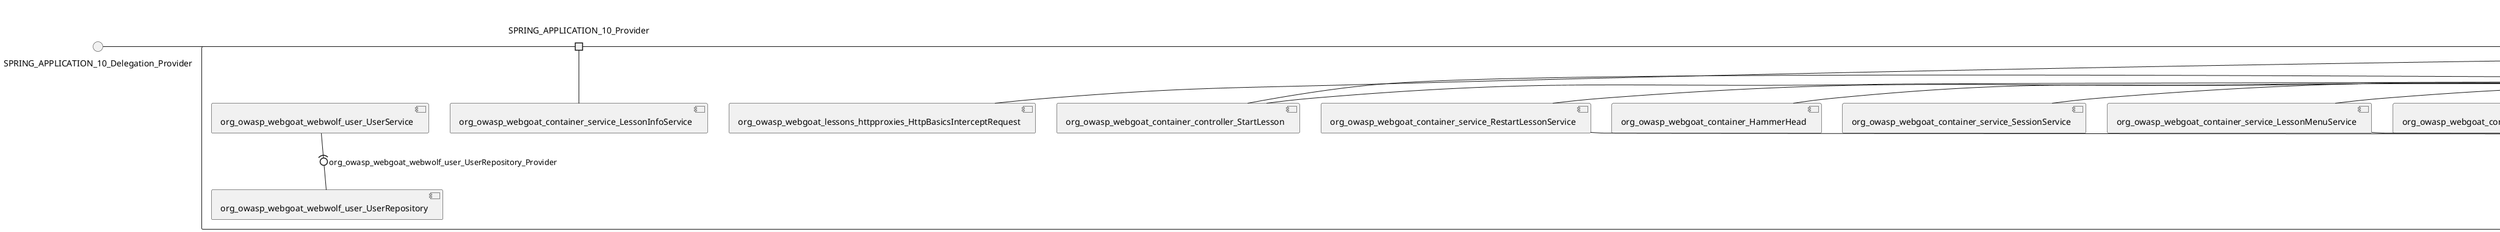 @startuml
skinparam fixCircleLabelOverlapping true
skinparam componentStyle uml2
() SPRING_APPLICATION_10_Delegation_Provider
() SPRING_APPLICATION_11_Delegation_Provider
() SPRING_APPLICATION_12_Delegation_Provider
() SPRING_APPLICATION_13_Delegation_Provider
() SPRING_APPLICATION_14_Delegation_Provider
() SPRING_APPLICATION_15_Delegation_Provider
() SPRING_APPLICATION_16_Delegation_Provider
() SPRING_APPLICATION_2_Delegation_Provider
() SPRING_APPLICATION_3_Delegation_Provider
() SPRING_APPLICATION_4_Delegation_Provider
() SPRING_APPLICATION_5_Delegation_Provider
() SPRING_APPLICATION_6_Delegation_Provider
() SPRING_APPLICATION_7_Delegation_Provider
() SPRING_APPLICATION_8_Delegation_Provider
() SPRING_APPLICATION_9_Delegation_Provider
() SPRING_APPLICATION_BypassRestrictions_FieldRestrictions_POST_Delegation_Provider
() SPRING_APPLICATION_BypassRestrictions_frontendValidation_POST_Delegation_Provider
() SPRING_APPLICATION_ChromeDevTools_dummy_POST_Delegation_Provider
() SPRING_APPLICATION_ChromeDevTools_network_POST_Delegation_Provider
() SPRING_APPLICATION_CrossSiteScriptingStored_stored_xss_POST_Delegation_Provider
() SPRING_APPLICATION_CrossSiteScriptingStored_stored_xss_follow_up_POST_Delegation_Provider
() SPRING_APPLICATION_CrossSiteScripting_attack1_POST_Delegation_Provider
() SPRING_APPLICATION_CrossSiteScripting_attack3_POST_Delegation_Provider
() SPRING_APPLICATION_CrossSiteScripting_attack4_POST_Delegation_Provider
() SPRING_APPLICATION_CrossSiteScripting_attack5a_GET_Delegation_Provider
() SPRING_APPLICATION_CrossSiteScripting_attack6a_POST_Delegation_Provider
() SPRING_APPLICATION_CrossSiteScripting_dom_follow_up_POST_Delegation_Provider
() SPRING_APPLICATION_CrossSiteScripting_phone_home_xss_POST_Delegation_Provider
() SPRING_APPLICATION_CrossSiteScripting_quiz_GET_POST_Delegation_Provider
() SPRING_APPLICATION_Delegation_Provider
() SPRING_APPLICATION_GET_10_Delegation_Provider
() SPRING_APPLICATION_GET_11_Delegation_Provider
() SPRING_APPLICATION_GET_2_Delegation_Provider
() SPRING_APPLICATION_GET_3_Delegation_Provider
() SPRING_APPLICATION_GET_4_Delegation_Provider
() SPRING_APPLICATION_GET_5_Delegation_Provider
() SPRING_APPLICATION_GET_6_Delegation_Provider
() SPRING_APPLICATION_GET_7_Delegation_Provider
() SPRING_APPLICATION_GET_8_Delegation_Provider
() SPRING_APPLICATION_GET_9_Delegation_Provider
() SPRING_APPLICATION_GET_Delegation_Provider
() SPRING_APPLICATION_HtmlTampering_task_POST_Delegation_Provider
() SPRING_APPLICATION_HttpBasics_attack1_POST_Delegation_Provider
() SPRING_APPLICATION_HttpBasics_attack2_POST_Delegation_Provider
() SPRING_APPLICATION_IDOR_diff_attributes_POST_Delegation_Provider
() SPRING_APPLICATION_IDOR_login_POST_Delegation_Provider
() SPRING_APPLICATION_IDOR_profile_alt_path_POST_Delegation_Provider
() SPRING_APPLICATION_InsecureDeserialization_task_POST_Delegation_Provider
() SPRING_APPLICATION_InsecureLogin_Delegation_Provider
() SPRING_APPLICATION_JWT_decode_POST_Delegation_Provider
() SPRING_APPLICATION_JWT_jku_Delegation_Provider
() SPRING_APPLICATION_JWT_kid_Delegation_Provider
() SPRING_APPLICATION_JWT_quiz_GET_POST_Delegation_Provider
() SPRING_APPLICATION_JWT_refresh_Delegation_Provider
() SPRING_APPLICATION_JWT_secret_POST_Delegation_Provider
() SPRING_APPLICATION_JWT_votings_Delegation_Provider
() SPRING_APPLICATION_LogSpoofing_log_bleeding_POST_Delegation_Provider
() SPRING_APPLICATION_LogSpoofing_log_spoofing_POST_Delegation_Provider
() SPRING_APPLICATION_POST_10_Delegation_Provider
() SPRING_APPLICATION_POST_11_Delegation_Provider
() SPRING_APPLICATION_POST_12_Delegation_Provider
() SPRING_APPLICATION_POST_13_Delegation_Provider
() SPRING_APPLICATION_POST_14_Delegation_Provider
() SPRING_APPLICATION_POST_15_Delegation_Provider
() SPRING_APPLICATION_POST_16_Delegation_Provider
() SPRING_APPLICATION_POST_17_Delegation_Provider
() SPRING_APPLICATION_POST_18_Delegation_Provider
() SPRING_APPLICATION_POST_2_Delegation_Provider
() SPRING_APPLICATION_POST_3_Delegation_Provider
() SPRING_APPLICATION_POST_4_Delegation_Provider
() SPRING_APPLICATION_POST_5_Delegation_Provider
() SPRING_APPLICATION_POST_6_Delegation_Provider
() SPRING_APPLICATION_POST_7_Delegation_Provider
() SPRING_APPLICATION_POST_8_Delegation_Provider
() SPRING_APPLICATION_POST_9_Delegation_Provider
() SPRING_APPLICATION_POST_Delegation_Provider
() SPRING_APPLICATION_PUT_Delegation_Provider
() SPRING_APPLICATION_PasswordReset_ForgotPassword_create_password_reset_link_POST_Delegation_Provider
() SPRING_APPLICATION_PasswordReset_SecurityQuestions_POST_Delegation_Provider
() SPRING_APPLICATION_PasswordReset_reset_Delegation_Provider
() SPRING_APPLICATION_PasswordReset_simple_mail_reset_POST_Delegation_Provider
() SPRING_APPLICATION_PathTraversal_profile_picture_GET_Delegation_Provider
() SPRING_APPLICATION_PathTraversal_profile_picture_fix_GET_Delegation_Provider
() SPRING_APPLICATION_PathTraversal_profile_upload_POST_Delegation_Provider
() SPRING_APPLICATION_PathTraversal_profile_upload_fix_POST_Delegation_Provider
() SPRING_APPLICATION_PathTraversal_profile_upload_remove_user_input_POST_Delegation_Provider
() SPRING_APPLICATION_PathTraversal_random_POST_Delegation_Provider
() SPRING_APPLICATION_PathTraversal_random_picture_GET_Delegation_Provider
() SPRING_APPLICATION_PathTraversal_zip_slip_Delegation_Provider
() SPRING_APPLICATION_SSRF_task1_POST_Delegation_Provider
() SPRING_APPLICATION_SSRF_task2_POST_Delegation_Provider
() SPRING_APPLICATION_SecurePasswords_assignment_POST_Delegation_Provider
() SPRING_APPLICATION_SqlInjectionAdvanced_attack6a_POST_Delegation_Provider
() SPRING_APPLICATION_SqlInjectionAdvanced_attack6b_POST_Delegation_Provider
() SPRING_APPLICATION_SqlInjectionAdvanced_challenge_Login_POST_Delegation_Provider
() SPRING_APPLICATION_SqlInjectionAdvanced_challenge_PUT_Delegation_Provider
() SPRING_APPLICATION_SqlInjectionAdvanced_quiz_GET_POST_Delegation_Provider
() SPRING_APPLICATION_SqlInjectionMitigations_attack10a_POST_Delegation_Provider
() SPRING_APPLICATION_SqlInjectionMitigations_attack10b_POST_Delegation_Provider
() SPRING_APPLICATION_SqlInjectionMitigations_attack12a_POST_Delegation_Provider
() SPRING_APPLICATION_SqlInjectionMitigations_servers_GET_Delegation_Provider
() SPRING_APPLICATION_SqlInjection_assignment5a_POST_Delegation_Provider
() SPRING_APPLICATION_SqlInjection_assignment5b_POST_Delegation_Provider
() SPRING_APPLICATION_SqlInjection_attack10_POST_Delegation_Provider
() SPRING_APPLICATION_SqlInjection_attack2_POST_Delegation_Provider
() SPRING_APPLICATION_SqlInjection_attack3_POST_Delegation_Provider
() SPRING_APPLICATION_SqlInjection_attack4_POST_Delegation_Provider
() SPRING_APPLICATION_SqlInjection_attack5_POST_Delegation_Provider
() SPRING_APPLICATION_SqlInjection_attack8_POST_Delegation_Provider
() SPRING_APPLICATION_SqlInjection_attack9_POST_Delegation_Provider
() SPRING_APPLICATION_SqlOnlyInputValidationOnKeywords_attack_POST_Delegation_Provider
() SPRING_APPLICATION_SqlOnlyInputValidation_attack_POST_Delegation_Provider
() SPRING_APPLICATION_VulnerableComponents_attack1_POST_Delegation_Provider
() SPRING_APPLICATION_WebWolf_GET_Delegation_Provider
() SPRING_APPLICATION_WebWolf_landing_Delegation_Provider
() SPRING_APPLICATION_WebWolf_mail_Delegation_Provider
() SPRING_APPLICATION_challenge_1_POST_Delegation_Provider
() SPRING_APPLICATION_challenge_5_POST_Delegation_Provider
() SPRING_APPLICATION_challenge_7_Delegation_Provider
() SPRING_APPLICATION_challenge_8_Delegation_Provider
() SPRING_APPLICATION_challenge_logo_Delegation_Provider
() SPRING_APPLICATION_cia_quiz_GET_POST_Delegation_Provider
() SPRING_APPLICATION_clientSideFiltering_attack1_POST_Delegation_Provider
() SPRING_APPLICATION_clientSideFiltering_challenge_store_coupons_GET_Delegation_Provider
() SPRING_APPLICATION_clientSideFiltering_getItForFree_POST_Delegation_Provider
() SPRING_APPLICATION_clientSideFiltering_salaries_GET_Delegation_Provider
() SPRING_APPLICATION_crypto_encoding_basic_auth_POST_Delegation_Provider
() SPRING_APPLICATION_crypto_encoding_xor_POST_Delegation_Provider
() SPRING_APPLICATION_crypto_hashing_POST_Delegation_Provider
() SPRING_APPLICATION_crypto_secure_defaults_POST_Delegation_Provider
() SPRING_APPLICATION_crypto_signing_verify_POST_Delegation_Provider
() SPRING_APPLICATION_csrf_feedback_message_POST_Delegation_Provider
() SPRING_APPLICATION_csrf_review_POST_Delegation_Provider
() SPRING_APPLICATION_files_GET_Delegation_Provider
() SPRING_APPLICATION_fileupload_POST_Delegation_Provider
() SPRING_APPLICATION_jwt_Delegation_Provider
() SPRING_APPLICATION_landing_Delegation_Provider
() SPRING_APPLICATION_lesson_template_Delegation_Provider
() SPRING_APPLICATION_login_oauth_mvc_GET_Delegation_Provider
() SPRING_APPLICATION_mail_DELETE_GET_POST_Delegation_Provider
() SPRING_APPLICATION_register_mvc_POST_Delegation_Provider
() SPRING_APPLICATION_registration_GET_Delegation_Provider
() SPRING_APPLICATION_requests_GET_Delegation_Provider
() SPRING_APPLICATION_scoreboard_data_GET_Delegation_Provider
() SPRING_APPLICATION_server_directory_GET_Delegation_Provider
() SPRING_APPLICATION_service_debug_labels_mvc_Delegation_Provider
() SPRING_APPLICATION_service_lessonoverview_mvc_Delegation_Provider
() SPRING_APPLICATION_xxe_comments_GET_Delegation_Provider
rectangle System {
[org_owasp_webgoat_container_HammerHead] [[webgoat-webgoat.repository#_1c0adm_kEe--UsCNfWT-6w]]
[org_owasp_webgoat_container_WebWolfRedirect] [[webgoat-webgoat.repository#_1c0adm_kEe--UsCNfWT-6w]]
[org_owasp_webgoat_container_controller_StartLesson] [[webgoat-webgoat.repository#_1c0adm_kEe--UsCNfWT-6w]]
[org_owasp_webgoat_container_controller_Welcome] [[webgoat-webgoat.repository#_1c0adm_kEe--UsCNfWT-6w]]
[org_owasp_webgoat_container_i18n_PluginMessages_Provider] [[webgoat-webgoat.repository#_1c0adm_kEe--UsCNfWT-6w]]
[org_owasp_webgoat_container_report_ReportCardController] [[webgoat-webgoat.repository#_1c0adm_kEe--UsCNfWT-6w]]
[org_owasp_webgoat_container_service_EnvironmentService] [[webgoat-webgoat.repository#_1c0adm_kEe--UsCNfWT-6w]]
[org_owasp_webgoat_container_service_HintService] [[webgoat-webgoat.repository#_1c0adm_kEe--UsCNfWT-6w]]
[org_owasp_webgoat_container_service_LabelDebugService] [[webgoat-webgoat.repository#_1c0adm_kEe--UsCNfWT-6w]]
[org_owasp_webgoat_container_service_LabelService] [[webgoat-webgoat.repository#_1c0adm_kEe--UsCNfWT-6w]]
[org_owasp_webgoat_container_service_LessonInfoService] [[webgoat-webgoat.repository#_1c0adm_kEe--UsCNfWT-6w]]
[org_owasp_webgoat_container_service_LessonMenuService] [[webgoat-webgoat.repository#_1c0adm_kEe--UsCNfWT-6w]]
[org_owasp_webgoat_container_service_LessonProgressService] [[webgoat-webgoat.repository#_1c0adm_kEe--UsCNfWT-6w]]
[org_owasp_webgoat_container_service_LessonTitleService] [[webgoat-webgoat.repository#_1c0adm_kEe--UsCNfWT-6w]]
[org_owasp_webgoat_container_service_RestartLessonService] [[webgoat-webgoat.repository#_1c0adm_kEe--UsCNfWT-6w]]
[org_owasp_webgoat_container_service_SessionService] [[webgoat-webgoat.repository#_1c0adm_kEe--UsCNfWT-6w]]
[org_owasp_webgoat_container_session_UserSessionData_Provider] [[webgoat-webgoat.repository#_1c0adm_kEe--UsCNfWT-6w]]
[org_owasp_webgoat_container_session_WebSession_Provider] [[webgoat-webgoat.repository#_1c0adm_kEe--UsCNfWT-6w]]
[org_owasp_webgoat_container_users_RegistrationController] [[webgoat-webgoat.repository#_1c0adm_kEe--UsCNfWT-6w]]
[org_owasp_webgoat_container_users_Scoreboard] [[webgoat-webgoat.repository#_1c0adm_kEe--UsCNfWT-6w]]
[org_owasp_webgoat_container_users_UserProgressRepository] [[webgoat-webgoat.repository#_1c0adm_kEe--UsCNfWT-6w]]
[org_owasp_webgoat_container_users_UserRepository] [[webgoat-webgoat.repository#_1c0adm_kEe--UsCNfWT-6w]]
[org_owasp_webgoat_container_users_UserService] [[webgoat-webgoat.repository#_1c0adm_kEe--UsCNfWT-6w]]
[org_owasp_webgoat_lessons_authbypass_VerifyAccount] [[webgoat-webgoat.repository#_1c0adm_kEe--UsCNfWT-6w]]
[org_owasp_webgoat_lessons_bypassrestrictions_BypassRestrictionsFieldRestrictions] [[webgoat-webgoat.repository#_1c0adm_kEe--UsCNfWT-6w]]
[org_owasp_webgoat_lessons_bypassrestrictions_BypassRestrictionsFrontendValidation] [[webgoat-webgoat.repository#_1c0adm_kEe--UsCNfWT-6w]]
[org_owasp_webgoat_lessons_challenges_FlagController] [[webgoat-webgoat.repository#_1c0adm_kEe--UsCNfWT-6w]]
[org_owasp_webgoat_lessons_challenges_challenge1_Assignment1] [[webgoat-webgoat.repository#_1c0adm_kEe--UsCNfWT-6w]]
[org_owasp_webgoat_lessons_challenges_challenge1_ImageServlet] [[webgoat-webgoat.repository#_1c0adm_kEe--UsCNfWT-6w]]
[org_owasp_webgoat_lessons_challenges_challenge5_Assignment5] [[webgoat-webgoat.repository#_1c0adm_kEe--UsCNfWT-6w]]
[org_owasp_webgoat_lessons_challenges_challenge7_Assignment7] [[webgoat-webgoat.repository#_1c0adm_kEe--UsCNfWT-6w]]
[org_owasp_webgoat_lessons_challenges_challenge8_Assignment8] [[webgoat-webgoat.repository#_1c0adm_kEe--UsCNfWT-6w]]
[org_owasp_webgoat_lessons_chromedevtools_NetworkDummy] [[webgoat-webgoat.repository#_1c0adm_kEe--UsCNfWT-6w]]
[org_owasp_webgoat_lessons_chromedevtools_NetworkLesson] [[webgoat-webgoat.repository#_1c0adm_kEe--UsCNfWT-6w]]
[org_owasp_webgoat_lessons_cia_CIAQuiz] [[webgoat-webgoat.repository#_1c0adm_kEe--UsCNfWT-6w]]
[org_owasp_webgoat_lessons_clientsidefiltering_ClientSideFilteringAssignment] [[webgoat-webgoat.repository#_1c0adm_kEe--UsCNfWT-6w]]
[org_owasp_webgoat_lessons_clientsidefiltering_ClientSideFilteringFreeAssignment] [[webgoat-webgoat.repository#_1c0adm_kEe--UsCNfWT-6w]]
[org_owasp_webgoat_lessons_clientsidefiltering_Salaries] [[webgoat-webgoat.repository#_1c0adm_kEe--UsCNfWT-6w]]
[org_owasp_webgoat_lessons_clientsidefiltering_ShopEndpoint] [[webgoat-webgoat.repository#_1c0adm_kEe--UsCNfWT-6w]]
[org_owasp_webgoat_lessons_cryptography_EncodingAssignment] [[webgoat-webgoat.repository#_1c0adm_kEe--UsCNfWT-6w]]
[org_owasp_webgoat_lessons_cryptography_HashingAssignment] [[webgoat-webgoat.repository#_1c0adm_kEe--UsCNfWT-6w]]
[org_owasp_webgoat_lessons_cryptography_SecureDefaultsAssignment] [[webgoat-webgoat.repository#_1c0adm_kEe--UsCNfWT-6w]]
[org_owasp_webgoat_lessons_cryptography_SigningAssignment] [[webgoat-webgoat.repository#_1c0adm_kEe--UsCNfWT-6w]]
[org_owasp_webgoat_lessons_cryptography_XOREncodingAssignment] [[webgoat-webgoat.repository#_1c0adm_kEe--UsCNfWT-6w]]
[org_owasp_webgoat_lessons_csrf_CSRFConfirmFlag1] [[webgoat-webgoat.repository#_1c0adm_kEe--UsCNfWT-6w]]
[org_owasp_webgoat_lessons_csrf_CSRFFeedback] [[webgoat-webgoat.repository#_1c0adm_kEe--UsCNfWT-6w]]
[org_owasp_webgoat_lessons_csrf_CSRFGetFlag] [[webgoat-webgoat.repository#_1c0adm_kEe--UsCNfWT-6w]]
[org_owasp_webgoat_lessons_csrf_CSRFLogin] [[webgoat-webgoat.repository#_1c0adm_kEe--UsCNfWT-6w]]
[org_owasp_webgoat_lessons_csrf_ForgedReviews] [[webgoat-webgoat.repository#_1c0adm_kEe--UsCNfWT-6w]]
[org_owasp_webgoat_lessons_csrf_ObjectMapper_Provider] [[webgoat-webgoat.repository#_1c0adm_kEe--UsCNfWT-6w]]
[org_owasp_webgoat_lessons_deserialization_InsecureDeserializationTask] [[webgoat-webgoat.repository#_1c0adm_kEe--UsCNfWT-6w]]
[org_owasp_webgoat_lessons_hijacksession_HijackSessionAssignment] [[webgoat-webgoat.repository#_1c0adm_kEe--UsCNfWT-6w]]
[org_owasp_webgoat_lessons_hijacksession_cas_HijackSessionAuthenticationProvider] [[webgoat-webgoat.repository#_1c0adm_kEe--UsCNfWT-6w]]
[org_owasp_webgoat_lessons_htmltampering_HtmlTamperingTask] [[webgoat-webgoat.repository#_1c0adm_kEe--UsCNfWT-6w]]
[org_owasp_webgoat_lessons_httpbasics_HttpBasicsLesson] [[webgoat-webgoat.repository#_1c0adm_kEe--UsCNfWT-6w]]
[org_owasp_webgoat_lessons_httpbasics_HttpBasicsQuiz] [[webgoat-webgoat.repository#_1c0adm_kEe--UsCNfWT-6w]]
[org_owasp_webgoat_lessons_httpproxies_HttpBasicsInterceptRequest] [[webgoat-webgoat.repository#_1c0adm_kEe--UsCNfWT-6w]]
[org_owasp_webgoat_lessons_idor_IDORDiffAttributes] [[webgoat-webgoat.repository#_1c0adm_kEe--UsCNfWT-6w]]
[org_owasp_webgoat_lessons_idor_IDOREditOtherProfile] [[webgoat-webgoat.repository#_1c0adm_kEe--UsCNfWT-6w]]
[org_owasp_webgoat_lessons_idor_IDORLogin] [[webgoat-webgoat.repository#_1c0adm_kEe--UsCNfWT-6w]]
[org_owasp_webgoat_lessons_idor_IDORViewOtherProfile] [[webgoat-webgoat.repository#_1c0adm_kEe--UsCNfWT-6w]]
[org_owasp_webgoat_lessons_idor_IDORViewOwnProfile] [[webgoat-webgoat.repository#_1c0adm_kEe--UsCNfWT-6w]]
[org_owasp_webgoat_lessons_idor_IDORViewOwnProfileAltUrl] [[webgoat-webgoat.repository#_1c0adm_kEe--UsCNfWT-6w]]
[org_owasp_webgoat_lessons_insecurelogin_InsecureLoginTask] [[webgoat-webgoat.repository#_1c0adm_kEe--UsCNfWT-6w]]
[org_owasp_webgoat_lessons_jwt_JWTDecodeEndpoint] [[webgoat-webgoat.repository#_1c0adm_kEe--UsCNfWT-6w]]
[org_owasp_webgoat_lessons_jwt_JWTQuiz] [[webgoat-webgoat.repository#_1c0adm_kEe--UsCNfWT-6w]]
[org_owasp_webgoat_lessons_jwt_JWTRefreshEndpoint] [[webgoat-webgoat.repository#_1c0adm_kEe--UsCNfWT-6w]]
[org_owasp_webgoat_lessons_jwt_JWTSecretKeyEndpoint] [[webgoat-webgoat.repository#_1c0adm_kEe--UsCNfWT-6w]]
[org_owasp_webgoat_lessons_jwt_JWTVotesEndpoint] [[webgoat-webgoat.repository#_1c0adm_kEe--UsCNfWT-6w]]
[org_owasp_webgoat_lessons_jwt_claimmisuse_JWTHeaderJKUEndpoint] [[webgoat-webgoat.repository#_1c0adm_kEe--UsCNfWT-6w]]
[org_owasp_webgoat_lessons_jwt_claimmisuse_JWTHeaderKIDEndpoint] [[webgoat-webgoat.repository#_1c0adm_kEe--UsCNfWT-6w]]
[org_owasp_webgoat_lessons_lessontemplate_SampleAttack] [[webgoat-webgoat.repository#_1c0adm_kEe--UsCNfWT-6w]]
[org_owasp_webgoat_lessons_logging_LogBleedingTask] [[webgoat-webgoat.repository#_1c0adm_kEe--UsCNfWT-6w]]
[org_owasp_webgoat_lessons_logging_LogSpoofingTask] [[webgoat-webgoat.repository#_1c0adm_kEe--UsCNfWT-6w]]
[org_owasp_webgoat_lessons_missingac_MissingFunctionACHiddenMenus] [[webgoat-webgoat.repository#_1c0adm_kEe--UsCNfWT-6w]]
[org_owasp_webgoat_lessons_missingac_MissingFunctionACUsers] [[webgoat-webgoat.repository#_1c0adm_kEe--UsCNfWT-6w]]
[org_owasp_webgoat_lessons_missingac_MissingFunctionACYourHash] [[webgoat-webgoat.repository#_1c0adm_kEe--UsCNfWT-6w]]
[org_owasp_webgoat_lessons_missingac_MissingFunctionACYourHashAdmin] [[webgoat-webgoat.repository#_1c0adm_kEe--UsCNfWT-6w]]
[org_owasp_webgoat_lessons_passwordreset_QuestionsAssignment] [[webgoat-webgoat.repository#_1c0adm_kEe--UsCNfWT-6w]]
[org_owasp_webgoat_lessons_passwordreset_ResetLinkAssignment] [[webgoat-webgoat.repository#_1c0adm_kEe--UsCNfWT-6w]]
[org_owasp_webgoat_lessons_passwordreset_ResetLinkAssignmentForgotPassword] [[webgoat-webgoat.repository#_1c0adm_kEe--UsCNfWT-6w]]
[org_owasp_webgoat_lessons_passwordreset_SecurityQuestionAssignment] [[webgoat-webgoat.repository#_1c0adm_kEe--UsCNfWT-6w]]
[org_owasp_webgoat_lessons_passwordreset_SimpleMailAssignment] [[webgoat-webgoat.repository#_1c0adm_kEe--UsCNfWT-6w]]
[org_owasp_webgoat_lessons_passwordreset_TriedQuestions] [[webgoat-webgoat.repository#_1c0adm_kEe--UsCNfWT-6w]]
[org_owasp_webgoat_lessons_pathtraversal_ProfileUpload] [[webgoat-webgoat.repository#_1c0adm_kEe--UsCNfWT-6w]]
[org_owasp_webgoat_lessons_pathtraversal_ProfileUploadFix] [[webgoat-webgoat.repository#_1c0adm_kEe--UsCNfWT-6w]]
[org_owasp_webgoat_lessons_pathtraversal_ProfileUploadRemoveUserInput] [[webgoat-webgoat.repository#_1c0adm_kEe--UsCNfWT-6w]]
[org_owasp_webgoat_lessons_pathtraversal_ProfileUploadRetrieval] [[webgoat-webgoat.repository#_1c0adm_kEe--UsCNfWT-6w]]
[org_owasp_webgoat_lessons_pathtraversal_ProfileZipSlip] [[webgoat-webgoat.repository#_1c0adm_kEe--UsCNfWT-6w]]
[org_owasp_webgoat_lessons_securepasswords_SecurePasswordsAssignment] [[webgoat-webgoat.repository#_1c0adm_kEe--UsCNfWT-6w]]
[org_owasp_webgoat_lessons_spoofcookie_SpoofCookieAssignment] [[webgoat-webgoat.repository#_1c0adm_kEe--UsCNfWT-6w]]
[org_owasp_webgoat_lessons_sqlinjection_advanced_SqlInjectionChallenge] [[webgoat-webgoat.repository#_1c0adm_kEe--UsCNfWT-6w]]
[org_owasp_webgoat_lessons_sqlinjection_advanced_SqlInjectionChallengeLogin] [[webgoat-webgoat.repository#_1c0adm_kEe--UsCNfWT-6w]]
[org_owasp_webgoat_lessons_sqlinjection_advanced_SqlInjectionLesson6a] [[webgoat-webgoat.repository#_1c0adm_kEe--UsCNfWT-6w]]
[org_owasp_webgoat_lessons_sqlinjection_advanced_SqlInjectionLesson6b] [[webgoat-webgoat.repository#_1c0adm_kEe--UsCNfWT-6w]]
[org_owasp_webgoat_lessons_sqlinjection_advanced_SqlInjectionQuiz] [[webgoat-webgoat.repository#_1c0adm_kEe--UsCNfWT-6w]]
[org_owasp_webgoat_lessons_sqlinjection_introduction_SqlInjectionLesson10] [[webgoat-webgoat.repository#_1c0adm_kEe--UsCNfWT-6w]]
[org_owasp_webgoat_lessons_sqlinjection_introduction_SqlInjectionLesson2] [[webgoat-webgoat.repository#_1c0adm_kEe--UsCNfWT-6w]]
[org_owasp_webgoat_lessons_sqlinjection_introduction_SqlInjectionLesson3] [[webgoat-webgoat.repository#_1c0adm_kEe--UsCNfWT-6w]]
[org_owasp_webgoat_lessons_sqlinjection_introduction_SqlInjectionLesson4] [[webgoat-webgoat.repository#_1c0adm_kEe--UsCNfWT-6w]]
[org_owasp_webgoat_lessons_sqlinjection_introduction_SqlInjectionLesson5] [[webgoat-webgoat.repository#_1c0adm_kEe--UsCNfWT-6w]]
[org_owasp_webgoat_lessons_sqlinjection_introduction_SqlInjectionLesson5a] [[webgoat-webgoat.repository#_1c0adm_kEe--UsCNfWT-6w]]
[org_owasp_webgoat_lessons_sqlinjection_introduction_SqlInjectionLesson5b] [[webgoat-webgoat.repository#_1c0adm_kEe--UsCNfWT-6w]]
[org_owasp_webgoat_lessons_sqlinjection_introduction_SqlInjectionLesson8] [[webgoat-webgoat.repository#_1c0adm_kEe--UsCNfWT-6w]]
[org_owasp_webgoat_lessons_sqlinjection_introduction_SqlInjectionLesson9] [[webgoat-webgoat.repository#_1c0adm_kEe--UsCNfWT-6w]]
[org_owasp_webgoat_lessons_sqlinjection_mitigation_Servers] [[webgoat-webgoat.repository#_1c0adm_kEe--UsCNfWT-6w]]
[org_owasp_webgoat_lessons_sqlinjection_mitigation_SqlInjectionLesson10a] [[webgoat-webgoat.repository#_1c0adm_kEe--UsCNfWT-6w]]
[org_owasp_webgoat_lessons_sqlinjection_mitigation_SqlInjectionLesson10b] [[webgoat-webgoat.repository#_1c0adm_kEe--UsCNfWT-6w]]
[org_owasp_webgoat_lessons_sqlinjection_mitigation_SqlInjectionLesson13] [[webgoat-webgoat.repository#_1c0adm_kEe--UsCNfWT-6w]]
[org_owasp_webgoat_lessons_sqlinjection_mitigation_SqlOnlyInputValidation] [[webgoat-webgoat.repository#_1c0adm_kEe--UsCNfWT-6w]]
[org_owasp_webgoat_lessons_sqlinjection_mitigation_SqlOnlyInputValidationOnKeywords] [[webgoat-webgoat.repository#_1c0adm_kEe--UsCNfWT-6w]]
[org_owasp_webgoat_lessons_ssrf_SSRFTask1] [[webgoat-webgoat.repository#_1c0adm_kEe--UsCNfWT-6w]]
[org_owasp_webgoat_lessons_ssrf_SSRFTask2] [[webgoat-webgoat.repository#_1c0adm_kEe--UsCNfWT-6w]]
[org_owasp_webgoat_lessons_vulnerablecomponents_VulnerableComponentsLesson] [[webgoat-webgoat.repository#_1c0adm_kEe--UsCNfWT-6w]]
[org_owasp_webgoat_lessons_webwolfintroduction_LandingAssignment] [[webgoat-webgoat.repository#_1c0adm_kEe--UsCNfWT-6w]]
[org_owasp_webgoat_lessons_webwolfintroduction_MailAssignment] [[webgoat-webgoat.repository#_1c0adm_kEe--UsCNfWT-6w]]
[org_owasp_webgoat_lessons_xss_CrossSiteScriptingLesson1] [[webgoat-webgoat.repository#_1c0adm_kEe--UsCNfWT-6w]]
[org_owasp_webgoat_lessons_xss_CrossSiteScriptingLesson3] [[webgoat-webgoat.repository#_1c0adm_kEe--UsCNfWT-6w]]
[org_owasp_webgoat_lessons_xss_CrossSiteScriptingLesson4] [[webgoat-webgoat.repository#_1c0adm_kEe--UsCNfWT-6w]]
[org_owasp_webgoat_lessons_xss_CrossSiteScriptingLesson5a] [[webgoat-webgoat.repository#_1c0adm_kEe--UsCNfWT-6w]]
[org_owasp_webgoat_lessons_xss_CrossSiteScriptingLesson6a] [[webgoat-webgoat.repository#_1c0adm_kEe--UsCNfWT-6w]]
[org_owasp_webgoat_lessons_xss_CrossSiteScriptingQuiz] [[webgoat-webgoat.repository#_1c0adm_kEe--UsCNfWT-6w]]
[org_owasp_webgoat_lessons_xss_DOMCrossSiteScripting] [[webgoat-webgoat.repository#_1c0adm_kEe--UsCNfWT-6w]]
[org_owasp_webgoat_lessons_xss_DOMCrossSiteScriptingVerifier] [[webgoat-webgoat.repository#_1c0adm_kEe--UsCNfWT-6w]]
[org_owasp_webgoat_lessons_xss_stored_StoredCrossSiteScriptingVerifier] [[webgoat-webgoat.repository#_1c0adm_kEe--UsCNfWT-6w]]
[org_owasp_webgoat_lessons_xss_stored_StoredXssComments] [[webgoat-webgoat.repository#_1c0adm_kEe--UsCNfWT-6w]]
[org_owasp_webgoat_lessons_xxe_BlindSendFileAssignment] [[webgoat-webgoat.repository#_1c0adm_kEe--UsCNfWT-6w]]
[org_owasp_webgoat_lessons_xxe_CommentsCache] [[webgoat-webgoat.repository#_1c0adm_kEe--UsCNfWT-6w]]
[org_owasp_webgoat_lessons_xxe_CommentsEndpoint] [[webgoat-webgoat.repository#_1c0adm_kEe--UsCNfWT-6w]]
[org_owasp_webgoat_lessons_xxe_ContentTypeAssignment] [[webgoat-webgoat.repository#_1c0adm_kEe--UsCNfWT-6w]]
[org_owasp_webgoat_lessons_xxe_SimpleXXE] [[webgoat-webgoat.repository#_1c0adm_kEe--UsCNfWT-6w]]
[org_owasp_webgoat_webwolf_FileServer] [[webgoat-webgoat.repository#_1c0adm_kEe--UsCNfWT-6w]]
[org_owasp_webgoat_webwolf_jwt_JWTController] [[webgoat-webgoat.repository#_1c0adm_kEe--UsCNfWT-6w]]
[org_owasp_webgoat_webwolf_mailbox_MailboxController] [[webgoat-webgoat.repository#_1c0adm_kEe--UsCNfWT-6w]]
[org_owasp_webgoat_webwolf_mailbox_MailboxRepository] [[webgoat-webgoat.repository#_1c0adm_kEe--UsCNfWT-6w]]
[org_owasp_webgoat_webwolf_requests_LandingPage] [[webgoat-webgoat.repository#_1c0adm_kEe--UsCNfWT-6w]]
[org_owasp_webgoat_webwolf_requests_Requests] [[webgoat-webgoat.repository#_1c0adm_kEe--UsCNfWT-6w]]
[org_owasp_webgoat_webwolf_user_UserRepository] [[webgoat-webgoat.repository#_1c0adm_kEe--UsCNfWT-6w]]
[org_owasp_webgoat_webwolf_user_UserService] [[webgoat-webgoat.repository#_1c0adm_kEe--UsCNfWT-6w]]
port SPRING_APPLICATION_10_Provider
SPRING_APPLICATION_10_Delegation_Provider - SPRING_APPLICATION_10_Provider
SPRING_APPLICATION_10_Provider - [org_owasp_webgoat_container_service_LessonInfoService]
port SPRING_APPLICATION_11_Provider
SPRING_APPLICATION_11_Delegation_Provider - SPRING_APPLICATION_11_Provider
SPRING_APPLICATION_11_Provider - [org_owasp_webgoat_lessons_cryptography_HashingAssignment]
port SPRING_APPLICATION_12_Provider
SPRING_APPLICATION_12_Delegation_Provider - SPRING_APPLICATION_12_Provider
SPRING_APPLICATION_12_Provider - [org_owasp_webgoat_container_controller_StartLesson]
port SPRING_APPLICATION_13_Provider
SPRING_APPLICATION_13_Delegation_Provider - SPRING_APPLICATION_13_Provider
SPRING_APPLICATION_13_Provider - [org_owasp_webgoat_lessons_httpproxies_HttpBasicsInterceptRequest]
port SPRING_APPLICATION_14_Provider
SPRING_APPLICATION_14_Delegation_Provider - SPRING_APPLICATION_14_Provider
SPRING_APPLICATION_14_Provider - [org_owasp_webgoat_webwolf_FileServer]
port SPRING_APPLICATION_15_Provider
SPRING_APPLICATION_15_Delegation_Provider - SPRING_APPLICATION_15_Provider
SPRING_APPLICATION_15_Provider - [org_owasp_webgoat_container_controller_StartLesson]
port SPRING_APPLICATION_16_Provider
SPRING_APPLICATION_16_Delegation_Provider - SPRING_APPLICATION_16_Provider
SPRING_APPLICATION_16_Provider - [org_owasp_webgoat_container_service_RestartLessonService]
port SPRING_APPLICATION_2_Provider
SPRING_APPLICATION_2_Delegation_Provider - SPRING_APPLICATION_2_Provider
SPRING_APPLICATION_2_Provider - [org_owasp_webgoat_container_HammerHead]
port SPRING_APPLICATION_3_Provider
SPRING_APPLICATION_3_Delegation_Provider - SPRING_APPLICATION_3_Provider
SPRING_APPLICATION_3_Provider - [org_owasp_webgoat_container_service_SessionService]
port SPRING_APPLICATION_4_Provider
SPRING_APPLICATION_4_Delegation_Provider - SPRING_APPLICATION_4_Provider
SPRING_APPLICATION_4_Provider - [org_owasp_webgoat_lessons_jwt_JWTSecretKeyEndpoint]
port SPRING_APPLICATION_5_Provider
SPRING_APPLICATION_5_Delegation_Provider - SPRING_APPLICATION_5_Provider
SPRING_APPLICATION_5_Provider - [org_owasp_webgoat_lessons_cryptography_SigningAssignment]
port SPRING_APPLICATION_6_Provider
SPRING_APPLICATION_6_Delegation_Provider - SPRING_APPLICATION_6_Provider
SPRING_APPLICATION_6_Provider - [org_owasp_webgoat_lessons_xxe_SimpleXXE]
port SPRING_APPLICATION_7_Provider
SPRING_APPLICATION_7_Delegation_Provider - SPRING_APPLICATION_7_Provider
SPRING_APPLICATION_7_Provider - [org_owasp_webgoat_container_service_LabelDebugService]
port SPRING_APPLICATION_8_Provider
SPRING_APPLICATION_8_Delegation_Provider - SPRING_APPLICATION_8_Provider
SPRING_APPLICATION_8_Provider - [org_owasp_webgoat_container_service_LessonMenuService]
port SPRING_APPLICATION_9_Provider
SPRING_APPLICATION_9_Delegation_Provider - SPRING_APPLICATION_9_Provider
SPRING_APPLICATION_9_Provider - [org_owasp_webgoat_container_service_LessonTitleService]
port SPRING_APPLICATION_BypassRestrictions_FieldRestrictions_POST_Provider
SPRING_APPLICATION_BypassRestrictions_FieldRestrictions_POST_Delegation_Provider - SPRING_APPLICATION_BypassRestrictions_FieldRestrictions_POST_Provider
SPRING_APPLICATION_BypassRestrictions_FieldRestrictions_POST_Provider - [org_owasp_webgoat_lessons_bypassrestrictions_BypassRestrictionsFieldRestrictions]
port SPRING_APPLICATION_BypassRestrictions_frontendValidation_POST_Provider
SPRING_APPLICATION_BypassRestrictions_frontendValidation_POST_Delegation_Provider - SPRING_APPLICATION_BypassRestrictions_frontendValidation_POST_Provider
SPRING_APPLICATION_BypassRestrictions_frontendValidation_POST_Provider - [org_owasp_webgoat_lessons_bypassrestrictions_BypassRestrictionsFrontendValidation]
port SPRING_APPLICATION_ChromeDevTools_dummy_POST_Provider
SPRING_APPLICATION_ChromeDevTools_dummy_POST_Delegation_Provider - SPRING_APPLICATION_ChromeDevTools_dummy_POST_Provider
SPRING_APPLICATION_ChromeDevTools_dummy_POST_Provider - [org_owasp_webgoat_lessons_chromedevtools_NetworkDummy]
port SPRING_APPLICATION_ChromeDevTools_network_POST_Provider
SPRING_APPLICATION_ChromeDevTools_network_POST_Delegation_Provider - SPRING_APPLICATION_ChromeDevTools_network_POST_Provider
SPRING_APPLICATION_ChromeDevTools_network_POST_Provider - [org_owasp_webgoat_lessons_chromedevtools_NetworkLesson]
port SPRING_APPLICATION_CrossSiteScriptingStored_stored_xss_POST_Provider
SPRING_APPLICATION_CrossSiteScriptingStored_stored_xss_POST_Delegation_Provider - SPRING_APPLICATION_CrossSiteScriptingStored_stored_xss_POST_Provider
SPRING_APPLICATION_CrossSiteScriptingStored_stored_xss_POST_Provider - [org_owasp_webgoat_lessons_xss_stored_StoredXssComments]
port SPRING_APPLICATION_CrossSiteScriptingStored_stored_xss_follow_up_POST_Provider
SPRING_APPLICATION_CrossSiteScriptingStored_stored_xss_follow_up_POST_Delegation_Provider - SPRING_APPLICATION_CrossSiteScriptingStored_stored_xss_follow_up_POST_Provider
SPRING_APPLICATION_CrossSiteScriptingStored_stored_xss_follow_up_POST_Provider - [org_owasp_webgoat_lessons_xss_stored_StoredCrossSiteScriptingVerifier]
port SPRING_APPLICATION_CrossSiteScripting_attack1_POST_Provider
SPRING_APPLICATION_CrossSiteScripting_attack1_POST_Delegation_Provider - SPRING_APPLICATION_CrossSiteScripting_attack1_POST_Provider
SPRING_APPLICATION_CrossSiteScripting_attack1_POST_Provider - [org_owasp_webgoat_lessons_xss_CrossSiteScriptingLesson1]
port SPRING_APPLICATION_CrossSiteScripting_attack3_POST_Provider
SPRING_APPLICATION_CrossSiteScripting_attack3_POST_Delegation_Provider - SPRING_APPLICATION_CrossSiteScripting_attack3_POST_Provider
SPRING_APPLICATION_CrossSiteScripting_attack3_POST_Provider - [org_owasp_webgoat_lessons_xss_CrossSiteScriptingLesson3]
port SPRING_APPLICATION_CrossSiteScripting_attack4_POST_Provider
SPRING_APPLICATION_CrossSiteScripting_attack4_POST_Delegation_Provider - SPRING_APPLICATION_CrossSiteScripting_attack4_POST_Provider
SPRING_APPLICATION_CrossSiteScripting_attack4_POST_Provider - [org_owasp_webgoat_lessons_xss_CrossSiteScriptingLesson4]
port SPRING_APPLICATION_CrossSiteScripting_attack5a_GET_Provider
SPRING_APPLICATION_CrossSiteScripting_attack5a_GET_Delegation_Provider - SPRING_APPLICATION_CrossSiteScripting_attack5a_GET_Provider
SPRING_APPLICATION_CrossSiteScripting_attack5a_GET_Provider - [org_owasp_webgoat_lessons_xss_CrossSiteScriptingLesson5a]
port SPRING_APPLICATION_CrossSiteScripting_attack6a_POST_Provider
SPRING_APPLICATION_CrossSiteScripting_attack6a_POST_Delegation_Provider - SPRING_APPLICATION_CrossSiteScripting_attack6a_POST_Provider
SPRING_APPLICATION_CrossSiteScripting_attack6a_POST_Provider - [org_owasp_webgoat_lessons_xss_CrossSiteScriptingLesson6a]
port SPRING_APPLICATION_CrossSiteScripting_dom_follow_up_POST_Provider
SPRING_APPLICATION_CrossSiteScripting_dom_follow_up_POST_Delegation_Provider - SPRING_APPLICATION_CrossSiteScripting_dom_follow_up_POST_Provider
SPRING_APPLICATION_CrossSiteScripting_dom_follow_up_POST_Provider - [org_owasp_webgoat_lessons_xss_DOMCrossSiteScriptingVerifier]
port SPRING_APPLICATION_CrossSiteScripting_phone_home_xss_POST_Provider
SPRING_APPLICATION_CrossSiteScripting_phone_home_xss_POST_Delegation_Provider - SPRING_APPLICATION_CrossSiteScripting_phone_home_xss_POST_Provider
SPRING_APPLICATION_CrossSiteScripting_phone_home_xss_POST_Provider - [org_owasp_webgoat_lessons_xss_DOMCrossSiteScripting]
port SPRING_APPLICATION_CrossSiteScripting_quiz_GET_POST_Provider
SPRING_APPLICATION_CrossSiteScripting_quiz_GET_POST_Delegation_Provider - SPRING_APPLICATION_CrossSiteScripting_quiz_GET_POST_Provider
SPRING_APPLICATION_CrossSiteScripting_quiz_GET_POST_Provider - [org_owasp_webgoat_lessons_xss_CrossSiteScriptingQuiz]
port SPRING_APPLICATION_Provider
SPRING_APPLICATION_Delegation_Provider - SPRING_APPLICATION_Provider
SPRING_APPLICATION_Provider - [org_owasp_webgoat_lessons_cryptography_HashingAssignment]
port SPRING_APPLICATION_GET_10_Provider
SPRING_APPLICATION_GET_10_Delegation_Provider - SPRING_APPLICATION_GET_10_Provider
SPRING_APPLICATION_GET_10_Provider - [org_owasp_webgoat_lessons_xss_stored_StoredXssComments]
port SPRING_APPLICATION_GET_11_Provider
SPRING_APPLICATION_GET_11_Delegation_Provider - SPRING_APPLICATION_GET_11_Provider
SPRING_APPLICATION_GET_11_Provider - [org_owasp_webgoat_lessons_idor_IDORViewOtherProfile]
port SPRING_APPLICATION_GET_2_Provider
SPRING_APPLICATION_GET_2_Delegation_Provider - SPRING_APPLICATION_GET_2_Provider
SPRING_APPLICATION_GET_2_Provider - [org_owasp_webgoat_lessons_idor_IDORViewOwnProfile]
port SPRING_APPLICATION_GET_3_Provider
SPRING_APPLICATION_GET_3_Delegation_Provider - SPRING_APPLICATION_GET_3_Provider
SPRING_APPLICATION_GET_3_Provider - [org_owasp_webgoat_lessons_missingac_MissingFunctionACUsers]
port SPRING_APPLICATION_GET_4_Provider
SPRING_APPLICATION_GET_4_Delegation_Provider - SPRING_APPLICATION_GET_4_Provider
SPRING_APPLICATION_GET_4_Provider - [org_owasp_webgoat_container_report_ReportCardController]
port SPRING_APPLICATION_GET_5_Provider
SPRING_APPLICATION_GET_5_Delegation_Provider - SPRING_APPLICATION_GET_5_Provider
SPRING_APPLICATION_GET_5_Provider - [org_owasp_webgoat_lessons_csrf_ForgedReviews]
port SPRING_APPLICATION_GET_6_Provider
SPRING_APPLICATION_GET_6_Delegation_Provider - SPRING_APPLICATION_GET_6_Provider
SPRING_APPLICATION_GET_6_Provider - [org_owasp_webgoat_container_service_HintService]
port SPRING_APPLICATION_GET_7_Provider
SPRING_APPLICATION_GET_7_Delegation_Provider - SPRING_APPLICATION_GET_7_Provider
SPRING_APPLICATION_GET_7_Provider - [org_owasp_webgoat_container_controller_Welcome]
port SPRING_APPLICATION_GET_8_Provider
SPRING_APPLICATION_GET_8_Delegation_Provider - SPRING_APPLICATION_GET_8_Provider
SPRING_APPLICATION_GET_8_Provider - [org_owasp_webgoat_lessons_spoofcookie_SpoofCookieAssignment]
port SPRING_APPLICATION_GET_9_Provider
SPRING_APPLICATION_GET_9_Delegation_Provider - SPRING_APPLICATION_GET_9_Provider
SPRING_APPLICATION_GET_9_Provider - [org_owasp_webgoat_lessons_cryptography_EncodingAssignment]
port SPRING_APPLICATION_GET_Provider
SPRING_APPLICATION_GET_Delegation_Provider - SPRING_APPLICATION_GET_Provider
SPRING_APPLICATION_GET_Provider - [org_owasp_webgoat_container_service_LabelService]
port SPRING_APPLICATION_HtmlTampering_task_POST_Provider
SPRING_APPLICATION_HtmlTampering_task_POST_Delegation_Provider - SPRING_APPLICATION_HtmlTampering_task_POST_Provider
SPRING_APPLICATION_HtmlTampering_task_POST_Provider - [org_owasp_webgoat_lessons_htmltampering_HtmlTamperingTask]
port SPRING_APPLICATION_HttpBasics_attack1_POST_Provider
SPRING_APPLICATION_HttpBasics_attack1_POST_Delegation_Provider - SPRING_APPLICATION_HttpBasics_attack1_POST_Provider
SPRING_APPLICATION_HttpBasics_attack1_POST_Provider - [org_owasp_webgoat_lessons_httpbasics_HttpBasicsLesson]
port SPRING_APPLICATION_HttpBasics_attack2_POST_Provider
SPRING_APPLICATION_HttpBasics_attack2_POST_Delegation_Provider - SPRING_APPLICATION_HttpBasics_attack2_POST_Provider
SPRING_APPLICATION_HttpBasics_attack2_POST_Provider - [org_owasp_webgoat_lessons_httpbasics_HttpBasicsQuiz]
port SPRING_APPLICATION_IDOR_diff_attributes_POST_Provider
SPRING_APPLICATION_IDOR_diff_attributes_POST_Delegation_Provider - SPRING_APPLICATION_IDOR_diff_attributes_POST_Provider
SPRING_APPLICATION_IDOR_diff_attributes_POST_Provider - [org_owasp_webgoat_lessons_idor_IDORDiffAttributes]
port SPRING_APPLICATION_IDOR_login_POST_Provider
SPRING_APPLICATION_IDOR_login_POST_Delegation_Provider - SPRING_APPLICATION_IDOR_login_POST_Provider
SPRING_APPLICATION_IDOR_login_POST_Provider - [org_owasp_webgoat_lessons_idor_IDORLogin]
port SPRING_APPLICATION_IDOR_profile_alt_path_POST_Provider
SPRING_APPLICATION_IDOR_profile_alt_path_POST_Delegation_Provider - SPRING_APPLICATION_IDOR_profile_alt_path_POST_Provider
SPRING_APPLICATION_IDOR_profile_alt_path_POST_Provider - [org_owasp_webgoat_lessons_idor_IDORViewOwnProfileAltUrl]
port SPRING_APPLICATION_InsecureDeserialization_task_POST_Provider
SPRING_APPLICATION_InsecureDeserialization_task_POST_Delegation_Provider - SPRING_APPLICATION_InsecureDeserialization_task_POST_Provider
SPRING_APPLICATION_InsecureDeserialization_task_POST_Provider - [org_owasp_webgoat_lessons_deserialization_InsecureDeserializationTask]
port SPRING_APPLICATION_InsecureLogin_Provider
SPRING_APPLICATION_InsecureLogin_Delegation_Provider - SPRING_APPLICATION_InsecureLogin_Provider
SPRING_APPLICATION_InsecureLogin_Provider - [org_owasp_webgoat_lessons_insecurelogin_InsecureLoginTask]
port SPRING_APPLICATION_JWT_decode_POST_Provider
SPRING_APPLICATION_JWT_decode_POST_Delegation_Provider - SPRING_APPLICATION_JWT_decode_POST_Provider
SPRING_APPLICATION_JWT_decode_POST_Provider - [org_owasp_webgoat_lessons_jwt_JWTDecodeEndpoint]
port SPRING_APPLICATION_JWT_jku_Provider
SPRING_APPLICATION_JWT_jku_Delegation_Provider - SPRING_APPLICATION_JWT_jku_Provider
SPRING_APPLICATION_JWT_jku_Provider - [org_owasp_webgoat_lessons_jwt_claimmisuse_JWTHeaderJKUEndpoint]
port SPRING_APPLICATION_JWT_kid_Provider
SPRING_APPLICATION_JWT_kid_Delegation_Provider - SPRING_APPLICATION_JWT_kid_Provider
SPRING_APPLICATION_JWT_kid_Provider - [org_owasp_webgoat_lessons_jwt_claimmisuse_JWTHeaderKIDEndpoint]
port SPRING_APPLICATION_JWT_quiz_GET_POST_Provider
SPRING_APPLICATION_JWT_quiz_GET_POST_Delegation_Provider - SPRING_APPLICATION_JWT_quiz_GET_POST_Provider
SPRING_APPLICATION_JWT_quiz_GET_POST_Provider - [org_owasp_webgoat_lessons_jwt_JWTQuiz]
port SPRING_APPLICATION_JWT_refresh_Provider
SPRING_APPLICATION_JWT_refresh_Delegation_Provider - SPRING_APPLICATION_JWT_refresh_Provider
SPRING_APPLICATION_JWT_refresh_Provider - [org_owasp_webgoat_lessons_jwt_JWTRefreshEndpoint]
port SPRING_APPLICATION_JWT_secret_POST_Provider
SPRING_APPLICATION_JWT_secret_POST_Delegation_Provider - SPRING_APPLICATION_JWT_secret_POST_Provider
SPRING_APPLICATION_JWT_secret_POST_Provider - [org_owasp_webgoat_lessons_jwt_JWTSecretKeyEndpoint]
port SPRING_APPLICATION_JWT_votings_Provider
SPRING_APPLICATION_JWT_votings_Delegation_Provider - SPRING_APPLICATION_JWT_votings_Provider
SPRING_APPLICATION_JWT_votings_Provider - [org_owasp_webgoat_lessons_jwt_JWTVotesEndpoint]
port SPRING_APPLICATION_LogSpoofing_log_bleeding_POST_Provider
SPRING_APPLICATION_LogSpoofing_log_bleeding_POST_Delegation_Provider - SPRING_APPLICATION_LogSpoofing_log_bleeding_POST_Provider
SPRING_APPLICATION_LogSpoofing_log_bleeding_POST_Provider - [org_owasp_webgoat_lessons_logging_LogBleedingTask]
port SPRING_APPLICATION_LogSpoofing_log_spoofing_POST_Provider
SPRING_APPLICATION_LogSpoofing_log_spoofing_POST_Delegation_Provider - SPRING_APPLICATION_LogSpoofing_log_spoofing_POST_Provider
SPRING_APPLICATION_LogSpoofing_log_spoofing_POST_Provider - [org_owasp_webgoat_lessons_logging_LogSpoofingTask]
port SPRING_APPLICATION_POST_10_Provider
SPRING_APPLICATION_POST_10_Delegation_Provider - SPRING_APPLICATION_POST_10_Provider
SPRING_APPLICATION_POST_10_Provider - [org_owasp_webgoat_lessons_xxe_ContentTypeAssignment]
port SPRING_APPLICATION_POST_11_Provider
SPRING_APPLICATION_POST_11_Delegation_Provider - SPRING_APPLICATION_POST_11_Provider
SPRING_APPLICATION_POST_11_Provider - [org_owasp_webgoat_lessons_challenges_FlagController]
port SPRING_APPLICATION_POST_12_Provider
SPRING_APPLICATION_POST_12_Delegation_Provider - SPRING_APPLICATION_POST_12_Provider
SPRING_APPLICATION_POST_12_Provider - [org_owasp_webgoat_lessons_csrf_CSRFConfirmFlag1]
port SPRING_APPLICATION_POST_13_Provider
SPRING_APPLICATION_POST_13_Delegation_Provider - SPRING_APPLICATION_POST_13_Provider
SPRING_APPLICATION_POST_13_Provider - [org_owasp_webgoat_lessons_authbypass_VerifyAccount]
port SPRING_APPLICATION_POST_14_Provider
SPRING_APPLICATION_POST_14_Delegation_Provider - SPRING_APPLICATION_POST_14_Provider
SPRING_APPLICATION_POST_14_Provider - [org_owasp_webgoat_lessons_missingac_MissingFunctionACYourHash]
port SPRING_APPLICATION_POST_15_Provider
SPRING_APPLICATION_POST_15_Delegation_Provider - SPRING_APPLICATION_POST_15_Provider
SPRING_APPLICATION_POST_15_Provider - [org_owasp_webgoat_lessons_passwordreset_QuestionsAssignment]
port SPRING_APPLICATION_POST_16_Provider
SPRING_APPLICATION_POST_16_Delegation_Provider - SPRING_APPLICATION_POST_16_Provider
SPRING_APPLICATION_POST_16_Provider - [org_owasp_webgoat_lessons_spoofcookie_SpoofCookieAssignment]
port SPRING_APPLICATION_POST_17_Provider
SPRING_APPLICATION_POST_17_Delegation_Provider - SPRING_APPLICATION_POST_17_Provider
SPRING_APPLICATION_POST_17_Provider - [org_owasp_webgoat_lessons_csrf_CSRFLogin]
port SPRING_APPLICATION_POST_18_Provider
SPRING_APPLICATION_POST_18_Delegation_Provider - SPRING_APPLICATION_POST_18_Provider
SPRING_APPLICATION_POST_18_Provider - [org_owasp_webgoat_lessons_missingac_MissingFunctionACUsers]
port SPRING_APPLICATION_POST_2_Provider
SPRING_APPLICATION_POST_2_Delegation_Provider - SPRING_APPLICATION_POST_2_Provider
SPRING_APPLICATION_POST_2_Provider - [org_owasp_webgoat_lessons_xxe_SimpleXXE]
port SPRING_APPLICATION_POST_3_Provider
SPRING_APPLICATION_POST_3_Delegation_Provider - SPRING_APPLICATION_POST_3_Provider
SPRING_APPLICATION_POST_3_Provider - [org_owasp_webgoat_lessons_csrf_CSRFGetFlag]
port SPRING_APPLICATION_POST_4_Provider
SPRING_APPLICATION_POST_4_Delegation_Provider - SPRING_APPLICATION_POST_4_Provider
SPRING_APPLICATION_POST_4_Provider - [org_owasp_webgoat_lessons_missingac_MissingFunctionACYourHashAdmin]
port SPRING_APPLICATION_POST_5_Provider
SPRING_APPLICATION_POST_5_Delegation_Provider - SPRING_APPLICATION_POST_5_Provider
SPRING_APPLICATION_POST_5_Provider - [org_owasp_webgoat_lessons_xxe_BlindSendFileAssignment]
port SPRING_APPLICATION_POST_6_Provider
SPRING_APPLICATION_POST_6_Delegation_Provider - SPRING_APPLICATION_POST_6_Provider
SPRING_APPLICATION_POST_6_Provider - [org_owasp_webgoat_lessons_hijacksession_HijackSessionAssignment]
port SPRING_APPLICATION_POST_7_Provider
SPRING_APPLICATION_POST_7_Delegation_Provider - SPRING_APPLICATION_POST_7_Provider
SPRING_APPLICATION_POST_7_Provider - [org_owasp_webgoat_lessons_passwordreset_SimpleMailAssignment]
port SPRING_APPLICATION_POST_8_Provider
SPRING_APPLICATION_POST_8_Delegation_Provider - SPRING_APPLICATION_POST_8_Provider
SPRING_APPLICATION_POST_8_Provider - [org_owasp_webgoat_lessons_missingac_MissingFunctionACHiddenMenus]
port SPRING_APPLICATION_POST_9_Provider
SPRING_APPLICATION_POST_9_Delegation_Provider - SPRING_APPLICATION_POST_9_Provider
SPRING_APPLICATION_POST_9_Provider - [org_owasp_webgoat_lessons_csrf_CSRFFeedback]
port SPRING_APPLICATION_POST_Provider
SPRING_APPLICATION_POST_Delegation_Provider - SPRING_APPLICATION_POST_Provider
SPRING_APPLICATION_POST_Provider - [org_owasp_webgoat_lessons_chromedevtools_NetworkLesson]
port SPRING_APPLICATION_PUT_Provider
SPRING_APPLICATION_PUT_Delegation_Provider - SPRING_APPLICATION_PUT_Provider
SPRING_APPLICATION_PUT_Provider - [org_owasp_webgoat_lessons_idor_IDOREditOtherProfile]
port SPRING_APPLICATION_PasswordReset_ForgotPassword_create_password_reset_link_POST_Provider
SPRING_APPLICATION_PasswordReset_ForgotPassword_create_password_reset_link_POST_Delegation_Provider - SPRING_APPLICATION_PasswordReset_ForgotPassword_create_password_reset_link_POST_Provider
SPRING_APPLICATION_PasswordReset_ForgotPassword_create_password_reset_link_POST_Provider - [org_owasp_webgoat_lessons_passwordreset_ResetLinkAssignmentForgotPassword]
port SPRING_APPLICATION_PasswordReset_SecurityQuestions_POST_Provider
SPRING_APPLICATION_PasswordReset_SecurityQuestions_POST_Delegation_Provider - SPRING_APPLICATION_PasswordReset_SecurityQuestions_POST_Provider
SPRING_APPLICATION_PasswordReset_SecurityQuestions_POST_Provider - [org_owasp_webgoat_lessons_passwordreset_SecurityQuestionAssignment]
port SPRING_APPLICATION_PasswordReset_reset_Provider
SPRING_APPLICATION_PasswordReset_reset_Delegation_Provider - SPRING_APPLICATION_PasswordReset_reset_Provider
SPRING_APPLICATION_PasswordReset_reset_Provider - [org_owasp_webgoat_lessons_passwordreset_ResetLinkAssignment]
port SPRING_APPLICATION_PasswordReset_simple_mail_reset_POST_Provider
SPRING_APPLICATION_PasswordReset_simple_mail_reset_POST_Delegation_Provider - SPRING_APPLICATION_PasswordReset_simple_mail_reset_POST_Provider
SPRING_APPLICATION_PasswordReset_simple_mail_reset_POST_Provider - [org_owasp_webgoat_lessons_passwordreset_SimpleMailAssignment]
port SPRING_APPLICATION_PathTraversal_profile_picture_GET_Provider
SPRING_APPLICATION_PathTraversal_profile_picture_GET_Delegation_Provider - SPRING_APPLICATION_PathTraversal_profile_picture_GET_Provider
SPRING_APPLICATION_PathTraversal_profile_picture_GET_Provider - [org_owasp_webgoat_lessons_pathtraversal_ProfileUpload]
port SPRING_APPLICATION_PathTraversal_profile_picture_fix_GET_Provider
SPRING_APPLICATION_PathTraversal_profile_picture_fix_GET_Delegation_Provider - SPRING_APPLICATION_PathTraversal_profile_picture_fix_GET_Provider
SPRING_APPLICATION_PathTraversal_profile_picture_fix_GET_Provider - [org_owasp_webgoat_lessons_pathtraversal_ProfileUploadFix]
port SPRING_APPLICATION_PathTraversal_profile_upload_POST_Provider
SPRING_APPLICATION_PathTraversal_profile_upload_POST_Delegation_Provider - SPRING_APPLICATION_PathTraversal_profile_upload_POST_Provider
SPRING_APPLICATION_PathTraversal_profile_upload_POST_Provider - [org_owasp_webgoat_lessons_pathtraversal_ProfileUpload]
port SPRING_APPLICATION_PathTraversal_profile_upload_fix_POST_Provider
SPRING_APPLICATION_PathTraversal_profile_upload_fix_POST_Delegation_Provider - SPRING_APPLICATION_PathTraversal_profile_upload_fix_POST_Provider
SPRING_APPLICATION_PathTraversal_profile_upload_fix_POST_Provider - [org_owasp_webgoat_lessons_pathtraversal_ProfileUploadFix]
port SPRING_APPLICATION_PathTraversal_profile_upload_remove_user_input_POST_Provider
SPRING_APPLICATION_PathTraversal_profile_upload_remove_user_input_POST_Delegation_Provider - SPRING_APPLICATION_PathTraversal_profile_upload_remove_user_input_POST_Provider
SPRING_APPLICATION_PathTraversal_profile_upload_remove_user_input_POST_Provider - [org_owasp_webgoat_lessons_pathtraversal_ProfileUploadRemoveUserInput]
port SPRING_APPLICATION_PathTraversal_random_POST_Provider
SPRING_APPLICATION_PathTraversal_random_POST_Delegation_Provider - SPRING_APPLICATION_PathTraversal_random_POST_Provider
SPRING_APPLICATION_PathTraversal_random_POST_Provider - [org_owasp_webgoat_lessons_pathtraversal_ProfileUploadRetrieval]
port SPRING_APPLICATION_PathTraversal_random_picture_GET_Provider
SPRING_APPLICATION_PathTraversal_random_picture_GET_Delegation_Provider - SPRING_APPLICATION_PathTraversal_random_picture_GET_Provider
SPRING_APPLICATION_PathTraversal_random_picture_GET_Provider - [org_owasp_webgoat_lessons_pathtraversal_ProfileUploadRetrieval]
port SPRING_APPLICATION_PathTraversal_zip_slip_Provider
SPRING_APPLICATION_PathTraversal_zip_slip_Delegation_Provider - SPRING_APPLICATION_PathTraversal_zip_slip_Provider
SPRING_APPLICATION_PathTraversal_zip_slip_Provider - [org_owasp_webgoat_lessons_pathtraversal_ProfileZipSlip]
port SPRING_APPLICATION_SSRF_task1_POST_Provider
SPRING_APPLICATION_SSRF_task1_POST_Delegation_Provider - SPRING_APPLICATION_SSRF_task1_POST_Provider
SPRING_APPLICATION_SSRF_task1_POST_Provider - [org_owasp_webgoat_lessons_ssrf_SSRFTask1]
port SPRING_APPLICATION_SSRF_task2_POST_Provider
SPRING_APPLICATION_SSRF_task2_POST_Delegation_Provider - SPRING_APPLICATION_SSRF_task2_POST_Provider
SPRING_APPLICATION_SSRF_task2_POST_Provider - [org_owasp_webgoat_lessons_ssrf_SSRFTask2]
port SPRING_APPLICATION_SecurePasswords_assignment_POST_Provider
SPRING_APPLICATION_SecurePasswords_assignment_POST_Delegation_Provider - SPRING_APPLICATION_SecurePasswords_assignment_POST_Provider
SPRING_APPLICATION_SecurePasswords_assignment_POST_Provider - [org_owasp_webgoat_lessons_securepasswords_SecurePasswordsAssignment]
port SPRING_APPLICATION_SqlInjectionAdvanced_attack6a_POST_Provider
SPRING_APPLICATION_SqlInjectionAdvanced_attack6a_POST_Delegation_Provider - SPRING_APPLICATION_SqlInjectionAdvanced_attack6a_POST_Provider
SPRING_APPLICATION_SqlInjectionAdvanced_attack6a_POST_Provider - [org_owasp_webgoat_lessons_sqlinjection_advanced_SqlInjectionLesson6a]
port SPRING_APPLICATION_SqlInjectionAdvanced_attack6b_POST_Provider
SPRING_APPLICATION_SqlInjectionAdvanced_attack6b_POST_Delegation_Provider - SPRING_APPLICATION_SqlInjectionAdvanced_attack6b_POST_Provider
SPRING_APPLICATION_SqlInjectionAdvanced_attack6b_POST_Provider - [org_owasp_webgoat_lessons_sqlinjection_advanced_SqlInjectionLesson6b]
port SPRING_APPLICATION_SqlInjectionAdvanced_challenge_Login_POST_Provider
SPRING_APPLICATION_SqlInjectionAdvanced_challenge_Login_POST_Delegation_Provider - SPRING_APPLICATION_SqlInjectionAdvanced_challenge_Login_POST_Provider
SPRING_APPLICATION_SqlInjectionAdvanced_challenge_Login_POST_Provider - [org_owasp_webgoat_lessons_sqlinjection_advanced_SqlInjectionChallengeLogin]
port SPRING_APPLICATION_SqlInjectionAdvanced_challenge_PUT_Provider
SPRING_APPLICATION_SqlInjectionAdvanced_challenge_PUT_Delegation_Provider - SPRING_APPLICATION_SqlInjectionAdvanced_challenge_PUT_Provider
SPRING_APPLICATION_SqlInjectionAdvanced_challenge_PUT_Provider - [org_owasp_webgoat_lessons_sqlinjection_advanced_SqlInjectionChallenge]
port SPRING_APPLICATION_SqlInjectionAdvanced_quiz_GET_POST_Provider
SPRING_APPLICATION_SqlInjectionAdvanced_quiz_GET_POST_Delegation_Provider - SPRING_APPLICATION_SqlInjectionAdvanced_quiz_GET_POST_Provider
SPRING_APPLICATION_SqlInjectionAdvanced_quiz_GET_POST_Provider - [org_owasp_webgoat_lessons_sqlinjection_advanced_SqlInjectionQuiz]
port SPRING_APPLICATION_SqlInjectionMitigations_attack10a_POST_Provider
SPRING_APPLICATION_SqlInjectionMitigations_attack10a_POST_Delegation_Provider - SPRING_APPLICATION_SqlInjectionMitigations_attack10a_POST_Provider
SPRING_APPLICATION_SqlInjectionMitigations_attack10a_POST_Provider - [org_owasp_webgoat_lessons_sqlinjection_mitigation_SqlInjectionLesson10a]
port SPRING_APPLICATION_SqlInjectionMitigations_attack10b_POST_Provider
SPRING_APPLICATION_SqlInjectionMitigations_attack10b_POST_Delegation_Provider - SPRING_APPLICATION_SqlInjectionMitigations_attack10b_POST_Provider
SPRING_APPLICATION_SqlInjectionMitigations_attack10b_POST_Provider - [org_owasp_webgoat_lessons_sqlinjection_mitigation_SqlInjectionLesson10b]
port SPRING_APPLICATION_SqlInjectionMitigations_attack12a_POST_Provider
SPRING_APPLICATION_SqlInjectionMitigations_attack12a_POST_Delegation_Provider - SPRING_APPLICATION_SqlInjectionMitigations_attack12a_POST_Provider
SPRING_APPLICATION_SqlInjectionMitigations_attack12a_POST_Provider - [org_owasp_webgoat_lessons_sqlinjection_mitigation_SqlInjectionLesson13]
port SPRING_APPLICATION_SqlInjectionMitigations_servers_GET_Provider
SPRING_APPLICATION_SqlInjectionMitigations_servers_GET_Delegation_Provider - SPRING_APPLICATION_SqlInjectionMitigations_servers_GET_Provider
SPRING_APPLICATION_SqlInjectionMitigations_servers_GET_Provider - [org_owasp_webgoat_lessons_sqlinjection_mitigation_Servers]
port SPRING_APPLICATION_SqlInjection_assignment5a_POST_Provider
SPRING_APPLICATION_SqlInjection_assignment5a_POST_Delegation_Provider - SPRING_APPLICATION_SqlInjection_assignment5a_POST_Provider
SPRING_APPLICATION_SqlInjection_assignment5a_POST_Provider - [org_owasp_webgoat_lessons_sqlinjection_introduction_SqlInjectionLesson5a]
port SPRING_APPLICATION_SqlInjection_assignment5b_POST_Provider
SPRING_APPLICATION_SqlInjection_assignment5b_POST_Delegation_Provider - SPRING_APPLICATION_SqlInjection_assignment5b_POST_Provider
SPRING_APPLICATION_SqlInjection_assignment5b_POST_Provider - [org_owasp_webgoat_lessons_sqlinjection_introduction_SqlInjectionLesson5b]
port SPRING_APPLICATION_SqlInjection_attack10_POST_Provider
SPRING_APPLICATION_SqlInjection_attack10_POST_Delegation_Provider - SPRING_APPLICATION_SqlInjection_attack10_POST_Provider
SPRING_APPLICATION_SqlInjection_attack10_POST_Provider - [org_owasp_webgoat_lessons_sqlinjection_introduction_SqlInjectionLesson10]
port SPRING_APPLICATION_SqlInjection_attack2_POST_Provider
SPRING_APPLICATION_SqlInjection_attack2_POST_Delegation_Provider - SPRING_APPLICATION_SqlInjection_attack2_POST_Provider
SPRING_APPLICATION_SqlInjection_attack2_POST_Provider - [org_owasp_webgoat_lessons_sqlinjection_introduction_SqlInjectionLesson2]
port SPRING_APPLICATION_SqlInjection_attack3_POST_Provider
SPRING_APPLICATION_SqlInjection_attack3_POST_Delegation_Provider - SPRING_APPLICATION_SqlInjection_attack3_POST_Provider
SPRING_APPLICATION_SqlInjection_attack3_POST_Provider - [org_owasp_webgoat_lessons_sqlinjection_introduction_SqlInjectionLesson3]
port SPRING_APPLICATION_SqlInjection_attack4_POST_Provider
SPRING_APPLICATION_SqlInjection_attack4_POST_Delegation_Provider - SPRING_APPLICATION_SqlInjection_attack4_POST_Provider
SPRING_APPLICATION_SqlInjection_attack4_POST_Provider - [org_owasp_webgoat_lessons_sqlinjection_introduction_SqlInjectionLesson4]
port SPRING_APPLICATION_SqlInjection_attack5_POST_Provider
SPRING_APPLICATION_SqlInjection_attack5_POST_Delegation_Provider - SPRING_APPLICATION_SqlInjection_attack5_POST_Provider
SPRING_APPLICATION_SqlInjection_attack5_POST_Provider - [org_owasp_webgoat_lessons_sqlinjection_introduction_SqlInjectionLesson5]
port SPRING_APPLICATION_SqlInjection_attack8_POST_Provider
SPRING_APPLICATION_SqlInjection_attack8_POST_Delegation_Provider - SPRING_APPLICATION_SqlInjection_attack8_POST_Provider
SPRING_APPLICATION_SqlInjection_attack8_POST_Provider - [org_owasp_webgoat_lessons_sqlinjection_introduction_SqlInjectionLesson8]
port SPRING_APPLICATION_SqlInjection_attack9_POST_Provider
SPRING_APPLICATION_SqlInjection_attack9_POST_Delegation_Provider - SPRING_APPLICATION_SqlInjection_attack9_POST_Provider
SPRING_APPLICATION_SqlInjection_attack9_POST_Provider - [org_owasp_webgoat_lessons_sqlinjection_introduction_SqlInjectionLesson9]
port SPRING_APPLICATION_SqlOnlyInputValidationOnKeywords_attack_POST_Provider
SPRING_APPLICATION_SqlOnlyInputValidationOnKeywords_attack_POST_Delegation_Provider - SPRING_APPLICATION_SqlOnlyInputValidationOnKeywords_attack_POST_Provider
SPRING_APPLICATION_SqlOnlyInputValidationOnKeywords_attack_POST_Provider - [org_owasp_webgoat_lessons_sqlinjection_mitigation_SqlOnlyInputValidationOnKeywords]
port SPRING_APPLICATION_SqlOnlyInputValidation_attack_POST_Provider
SPRING_APPLICATION_SqlOnlyInputValidation_attack_POST_Delegation_Provider - SPRING_APPLICATION_SqlOnlyInputValidation_attack_POST_Provider
SPRING_APPLICATION_SqlOnlyInputValidation_attack_POST_Provider - [org_owasp_webgoat_lessons_sqlinjection_mitigation_SqlOnlyInputValidation]
port SPRING_APPLICATION_VulnerableComponents_attack1_POST_Provider
SPRING_APPLICATION_VulnerableComponents_attack1_POST_Delegation_Provider - SPRING_APPLICATION_VulnerableComponents_attack1_POST_Provider
SPRING_APPLICATION_VulnerableComponents_attack1_POST_Provider - [org_owasp_webgoat_lessons_vulnerablecomponents_VulnerableComponentsLesson]
port SPRING_APPLICATION_WebWolf_GET_Provider
SPRING_APPLICATION_WebWolf_GET_Delegation_Provider - SPRING_APPLICATION_WebWolf_GET_Provider
SPRING_APPLICATION_WebWolf_GET_Provider - [org_owasp_webgoat_container_WebWolfRedirect]
port SPRING_APPLICATION_WebWolf_landing_Provider
SPRING_APPLICATION_WebWolf_landing_Delegation_Provider - SPRING_APPLICATION_WebWolf_landing_Provider
SPRING_APPLICATION_WebWolf_landing_Provider - [org_owasp_webgoat_lessons_webwolfintroduction_LandingAssignment]
port SPRING_APPLICATION_WebWolf_mail_Provider
SPRING_APPLICATION_WebWolf_mail_Delegation_Provider - SPRING_APPLICATION_WebWolf_mail_Provider
SPRING_APPLICATION_WebWolf_mail_Provider - [org_owasp_webgoat_lessons_webwolfintroduction_MailAssignment]
port SPRING_APPLICATION_challenge_1_POST_Provider
SPRING_APPLICATION_challenge_1_POST_Delegation_Provider - SPRING_APPLICATION_challenge_1_POST_Provider
SPRING_APPLICATION_challenge_1_POST_Provider - [org_owasp_webgoat_lessons_challenges_challenge1_Assignment1]
port SPRING_APPLICATION_challenge_5_POST_Provider
SPRING_APPLICATION_challenge_5_POST_Delegation_Provider - SPRING_APPLICATION_challenge_5_POST_Provider
SPRING_APPLICATION_challenge_5_POST_Provider - [org_owasp_webgoat_lessons_challenges_challenge5_Assignment5]
port SPRING_APPLICATION_challenge_7_Provider
SPRING_APPLICATION_challenge_7_Delegation_Provider - SPRING_APPLICATION_challenge_7_Provider
SPRING_APPLICATION_challenge_7_Provider - [org_owasp_webgoat_lessons_challenges_challenge7_Assignment7]
port SPRING_APPLICATION_challenge_8_Provider
SPRING_APPLICATION_challenge_8_Delegation_Provider - SPRING_APPLICATION_challenge_8_Provider
SPRING_APPLICATION_challenge_8_Provider - [org_owasp_webgoat_lessons_challenges_challenge8_Assignment8]
port SPRING_APPLICATION_challenge_logo_Provider
SPRING_APPLICATION_challenge_logo_Delegation_Provider - SPRING_APPLICATION_challenge_logo_Provider
SPRING_APPLICATION_challenge_logo_Provider - [org_owasp_webgoat_lessons_challenges_challenge1_ImageServlet]
port SPRING_APPLICATION_cia_quiz_GET_POST_Provider
SPRING_APPLICATION_cia_quiz_GET_POST_Delegation_Provider - SPRING_APPLICATION_cia_quiz_GET_POST_Provider
SPRING_APPLICATION_cia_quiz_GET_POST_Provider - [org_owasp_webgoat_lessons_cia_CIAQuiz]
port SPRING_APPLICATION_clientSideFiltering_attack1_POST_Provider
SPRING_APPLICATION_clientSideFiltering_attack1_POST_Delegation_Provider - SPRING_APPLICATION_clientSideFiltering_attack1_POST_Provider
SPRING_APPLICATION_clientSideFiltering_attack1_POST_Provider - [org_owasp_webgoat_lessons_clientsidefiltering_ClientSideFilteringAssignment]
port SPRING_APPLICATION_clientSideFiltering_challenge_store_coupons_GET_Provider
SPRING_APPLICATION_clientSideFiltering_challenge_store_coupons_GET_Delegation_Provider - SPRING_APPLICATION_clientSideFiltering_challenge_store_coupons_GET_Provider
SPRING_APPLICATION_clientSideFiltering_challenge_store_coupons_GET_Provider - [org_owasp_webgoat_lessons_clientsidefiltering_ShopEndpoint]
port SPRING_APPLICATION_clientSideFiltering_getItForFree_POST_Provider
SPRING_APPLICATION_clientSideFiltering_getItForFree_POST_Delegation_Provider - SPRING_APPLICATION_clientSideFiltering_getItForFree_POST_Provider
SPRING_APPLICATION_clientSideFiltering_getItForFree_POST_Provider - [org_owasp_webgoat_lessons_clientsidefiltering_ClientSideFilteringFreeAssignment]
port SPRING_APPLICATION_clientSideFiltering_salaries_GET_Provider
SPRING_APPLICATION_clientSideFiltering_salaries_GET_Delegation_Provider - SPRING_APPLICATION_clientSideFiltering_salaries_GET_Provider
SPRING_APPLICATION_clientSideFiltering_salaries_GET_Provider - [org_owasp_webgoat_lessons_clientsidefiltering_Salaries]
port SPRING_APPLICATION_crypto_encoding_basic_auth_POST_Provider
SPRING_APPLICATION_crypto_encoding_basic_auth_POST_Delegation_Provider - SPRING_APPLICATION_crypto_encoding_basic_auth_POST_Provider
SPRING_APPLICATION_crypto_encoding_basic_auth_POST_Provider - [org_owasp_webgoat_lessons_cryptography_EncodingAssignment]
port SPRING_APPLICATION_crypto_encoding_xor_POST_Provider
SPRING_APPLICATION_crypto_encoding_xor_POST_Delegation_Provider - SPRING_APPLICATION_crypto_encoding_xor_POST_Provider
SPRING_APPLICATION_crypto_encoding_xor_POST_Provider - [org_owasp_webgoat_lessons_cryptography_XOREncodingAssignment]
port SPRING_APPLICATION_crypto_hashing_POST_Provider
SPRING_APPLICATION_crypto_hashing_POST_Delegation_Provider - SPRING_APPLICATION_crypto_hashing_POST_Provider
SPRING_APPLICATION_crypto_hashing_POST_Provider - [org_owasp_webgoat_lessons_cryptography_HashingAssignment]
port SPRING_APPLICATION_crypto_secure_defaults_POST_Provider
SPRING_APPLICATION_crypto_secure_defaults_POST_Delegation_Provider - SPRING_APPLICATION_crypto_secure_defaults_POST_Provider
SPRING_APPLICATION_crypto_secure_defaults_POST_Provider - [org_owasp_webgoat_lessons_cryptography_SecureDefaultsAssignment]
port SPRING_APPLICATION_crypto_signing_verify_POST_Provider
SPRING_APPLICATION_crypto_signing_verify_POST_Delegation_Provider - SPRING_APPLICATION_crypto_signing_verify_POST_Provider
SPRING_APPLICATION_crypto_signing_verify_POST_Provider - [org_owasp_webgoat_lessons_cryptography_SigningAssignment]
port SPRING_APPLICATION_csrf_feedback_message_POST_Provider
SPRING_APPLICATION_csrf_feedback_message_POST_Delegation_Provider - SPRING_APPLICATION_csrf_feedback_message_POST_Provider
SPRING_APPLICATION_csrf_feedback_message_POST_Provider - [org_owasp_webgoat_lessons_csrf_CSRFFeedback]
port SPRING_APPLICATION_csrf_review_POST_Provider
SPRING_APPLICATION_csrf_review_POST_Delegation_Provider - SPRING_APPLICATION_csrf_review_POST_Provider
SPRING_APPLICATION_csrf_review_POST_Provider - [org_owasp_webgoat_lessons_csrf_ForgedReviews]
port SPRING_APPLICATION_files_GET_Provider
SPRING_APPLICATION_files_GET_Delegation_Provider - SPRING_APPLICATION_files_GET_Provider
SPRING_APPLICATION_files_GET_Provider - [org_owasp_webgoat_webwolf_FileServer]
port SPRING_APPLICATION_fileupload_POST_Provider
SPRING_APPLICATION_fileupload_POST_Delegation_Provider - SPRING_APPLICATION_fileupload_POST_Provider
SPRING_APPLICATION_fileupload_POST_Provider - [org_owasp_webgoat_webwolf_FileServer]
port SPRING_APPLICATION_jwt_Provider
SPRING_APPLICATION_jwt_Delegation_Provider - SPRING_APPLICATION_jwt_Provider
SPRING_APPLICATION_jwt_Provider - [org_owasp_webgoat_webwolf_jwt_JWTController]
port SPRING_APPLICATION_landing_Provider
SPRING_APPLICATION_landing_Delegation_Provider - SPRING_APPLICATION_landing_Provider
SPRING_APPLICATION_landing_Provider - [org_owasp_webgoat_webwolf_requests_LandingPage]
port SPRING_APPLICATION_lesson_template_Provider
SPRING_APPLICATION_lesson_template_Delegation_Provider - SPRING_APPLICATION_lesson_template_Provider
SPRING_APPLICATION_lesson_template_Provider - [org_owasp_webgoat_lessons_lessontemplate_SampleAttack]
port SPRING_APPLICATION_login_oauth_mvc_GET_Provider
SPRING_APPLICATION_login_oauth_mvc_GET_Delegation_Provider - SPRING_APPLICATION_login_oauth_mvc_GET_Provider
SPRING_APPLICATION_login_oauth_mvc_GET_Provider - [org_owasp_webgoat_container_users_RegistrationController]
port SPRING_APPLICATION_mail_DELETE_GET_POST_Provider
SPRING_APPLICATION_mail_DELETE_GET_POST_Delegation_Provider - SPRING_APPLICATION_mail_DELETE_GET_POST_Provider
SPRING_APPLICATION_mail_DELETE_GET_POST_Provider - [org_owasp_webgoat_webwolf_mailbox_MailboxController]
port SPRING_APPLICATION_register_mvc_POST_Provider
SPRING_APPLICATION_register_mvc_POST_Delegation_Provider - SPRING_APPLICATION_register_mvc_POST_Provider
SPRING_APPLICATION_register_mvc_POST_Provider - [org_owasp_webgoat_container_users_RegistrationController]
port SPRING_APPLICATION_registration_GET_Provider
SPRING_APPLICATION_registration_GET_Delegation_Provider - SPRING_APPLICATION_registration_GET_Provider
SPRING_APPLICATION_registration_GET_Provider - [org_owasp_webgoat_container_users_RegistrationController]
port SPRING_APPLICATION_requests_GET_Provider
SPRING_APPLICATION_requests_GET_Delegation_Provider - SPRING_APPLICATION_requests_GET_Provider
SPRING_APPLICATION_requests_GET_Provider - [org_owasp_webgoat_webwolf_requests_Requests]
port SPRING_APPLICATION_scoreboard_data_GET_Provider
SPRING_APPLICATION_scoreboard_data_GET_Delegation_Provider - SPRING_APPLICATION_scoreboard_data_GET_Provider
SPRING_APPLICATION_scoreboard_data_GET_Provider - [org_owasp_webgoat_container_users_Scoreboard]
port SPRING_APPLICATION_server_directory_GET_Provider
SPRING_APPLICATION_server_directory_GET_Delegation_Provider - SPRING_APPLICATION_server_directory_GET_Provider
SPRING_APPLICATION_server_directory_GET_Provider - [org_owasp_webgoat_container_service_EnvironmentService]
port SPRING_APPLICATION_service_debug_labels_mvc_Provider
SPRING_APPLICATION_service_debug_labels_mvc_Delegation_Provider - SPRING_APPLICATION_service_debug_labels_mvc_Provider
SPRING_APPLICATION_service_debug_labels_mvc_Provider - [org_owasp_webgoat_container_service_LabelDebugService]
port SPRING_APPLICATION_service_lessonoverview_mvc_Provider
SPRING_APPLICATION_service_lessonoverview_mvc_Delegation_Provider - SPRING_APPLICATION_service_lessonoverview_mvc_Provider
SPRING_APPLICATION_service_lessonoverview_mvc_Provider - [org_owasp_webgoat_container_service_LessonProgressService]
port SPRING_APPLICATION_xxe_comments_GET_Provider
SPRING_APPLICATION_xxe_comments_GET_Delegation_Provider - SPRING_APPLICATION_xxe_comments_GET_Provider
SPRING_APPLICATION_xxe_comments_GET_Provider - [org_owasp_webgoat_lessons_xxe_CommentsEndpoint]
[org_owasp_webgoat_lessons_csrf_CSRFGetFlag] -(0- [org_owasp_webgoat_container_i18n_PluginMessages_Provider] : org_owasp_webgoat_container_i18n_PluginMessages_Provider
[org_owasp_webgoat_lessons_idor_IDOREditOtherProfile] -(0- [org_owasp_webgoat_container_session_UserSessionData_Provider] : org_owasp_webgoat_container_session_UserSessionData_Provider
[org_owasp_webgoat_lessons_idor_IDORViewOwnProfileAltUrl] -(0- [org_owasp_webgoat_container_session_UserSessionData_Provider] : org_owasp_webgoat_container_session_UserSessionData_Provider
[org_owasp_webgoat_lessons_lessontemplate_SampleAttack] -(0- [org_owasp_webgoat_container_session_UserSessionData_Provider] : org_owasp_webgoat_container_session_UserSessionData_Provider
[org_owasp_webgoat_lessons_csrf_CSRFGetFlag] -(0- [org_owasp_webgoat_container_session_UserSessionData_Provider] : org_owasp_webgoat_container_session_UserSessionData_Provider
[org_owasp_webgoat_lessons_csrf_CSRFFeedback] -(0- [org_owasp_webgoat_container_session_UserSessionData_Provider] : org_owasp_webgoat_container_session_UserSessionData_Provider
[org_owasp_webgoat_lessons_idor_IDORViewOwnProfile] -(0- [org_owasp_webgoat_container_session_UserSessionData_Provider] : org_owasp_webgoat_container_session_UserSessionData_Provider
[org_owasp_webgoat_lessons_authbypass_VerifyAccount] -(0- [org_owasp_webgoat_container_session_UserSessionData_Provider] : org_owasp_webgoat_container_session_UserSessionData_Provider
[org_owasp_webgoat_lessons_xss_CrossSiteScriptingLesson5a] -(0- [org_owasp_webgoat_container_session_UserSessionData_Provider] : org_owasp_webgoat_container_session_UserSessionData_Provider
[org_owasp_webgoat_lessons_idor_IDORViewOtherProfile] -(0- [org_owasp_webgoat_container_session_UserSessionData_Provider] : org_owasp_webgoat_container_session_UserSessionData_Provider
[org_owasp_webgoat_lessons_xss_CrossSiteScriptingLesson6a] -(0- [org_owasp_webgoat_container_session_UserSessionData_Provider] : org_owasp_webgoat_container_session_UserSessionData_Provider
[org_owasp_webgoat_lessons_csrf_CSRFConfirmFlag1] -(0- [org_owasp_webgoat_container_session_UserSessionData_Provider] : org_owasp_webgoat_container_session_UserSessionData_Provider
[org_owasp_webgoat_lessons_xss_stored_StoredXssComments] -(0- [org_owasp_webgoat_container_session_WebSession_Provider] : org_owasp_webgoat_container_session_WebSession_Provider
[org_owasp_webgoat_lessons_csrf_ForgedReviews] -(0- [org_owasp_webgoat_container_session_WebSession_Provider] : org_owasp_webgoat_container_session_WebSession_Provider
[org_owasp_webgoat_lessons_xxe_ContentTypeAssignment] -(0- [org_owasp_webgoat_container_session_WebSession_Provider] : org_owasp_webgoat_container_session_WebSession_Provider
[org_owasp_webgoat_lessons_authbypass_VerifyAccount] -(0- [org_owasp_webgoat_container_session_WebSession_Provider] : org_owasp_webgoat_container_session_WebSession_Provider
[org_owasp_webgoat_lessons_csrf_CSRFLogin] -(0- [org_owasp_webgoat_container_users_UserProgressRepository] : org_owasp_webgoat_container_users_UserProgressRepository_Provider
[org_owasp_webgoat_container_service_LessonProgressService] -(0- [org_owasp_webgoat_container_users_UserProgressRepository] : org_owasp_webgoat_container_users_UserProgressRepository_Provider
[org_owasp_webgoat_container_users_UserService] -(0- [org_owasp_webgoat_container_users_UserProgressRepository] : org_owasp_webgoat_container_users_UserProgressRepository_Provider
[org_owasp_webgoat_container_service_RestartLessonService] -(0- [org_owasp_webgoat_container_users_UserProgressRepository] : org_owasp_webgoat_container_users_UserProgressRepository_Provider
[org_owasp_webgoat_container_service_LessonMenuService] -(0- [org_owasp_webgoat_container_users_UserProgressRepository] : org_owasp_webgoat_container_users_UserProgressRepository_Provider
[org_owasp_webgoat_container_report_ReportCardController] -(0- [org_owasp_webgoat_container_users_UserProgressRepository] : org_owasp_webgoat_container_users_UserProgressRepository_Provider
[org_owasp_webgoat_container_users_Scoreboard] -(0- [org_owasp_webgoat_container_users_UserProgressRepository] : org_owasp_webgoat_container_users_UserProgressRepository_Provider
[org_owasp_webgoat_container_users_Scoreboard] -(0- [org_owasp_webgoat_container_users_UserRepository] : org_owasp_webgoat_container_users_UserRepository_Provider
[org_owasp_webgoat_container_users_UserService] -(0- [org_owasp_webgoat_container_users_UserRepository] : org_owasp_webgoat_container_users_UserRepository_Provider
[org_owasp_webgoat_lessons_csrf_CSRFFeedback] -(0- [org_owasp_webgoat_lessons_csrf_ObjectMapper_Provider] : org_owasp_webgoat_lessons_csrf_ObjectMapper_Provider
[org_owasp_webgoat_lessons_hijacksession_HijackSessionAssignment] -(0- [org_owasp_webgoat_lessons_hijacksession_cas_HijackSessionAuthenticationProvider] : org_owasp_webgoat_lessons_hijacksession_cas_HijackSessionAuthenticationProvider_Provider
[org_owasp_webgoat_lessons_passwordreset_SecurityQuestionAssignment] -(0- [org_owasp_webgoat_lessons_passwordreset_TriedQuestions] : org_owasp_webgoat_lessons_passwordreset_TriedQuestions_Provider
[org_owasp_webgoat_lessons_xxe_ContentTypeAssignment] -(0- [org_owasp_webgoat_lessons_xxe_CommentsCache] : org_owasp_webgoat_lessons_xxe_CommentsCache_Provider
[org_owasp_webgoat_lessons_xxe_SimpleXXE] -(0- [org_owasp_webgoat_lessons_xxe_CommentsCache] : org_owasp_webgoat_lessons_xxe_CommentsCache_Provider
[org_owasp_webgoat_webwolf_mailbox_MailboxController] -(0- [org_owasp_webgoat_webwolf_mailbox_MailboxRepository] : org_owasp_webgoat_webwolf_mailbox_MailboxRepository_Provider
[org_owasp_webgoat_webwolf_user_UserService] -(0- [org_owasp_webgoat_webwolf_user_UserRepository] : org_owasp_webgoat_webwolf_user_UserRepository_Provider
}

@enduml
